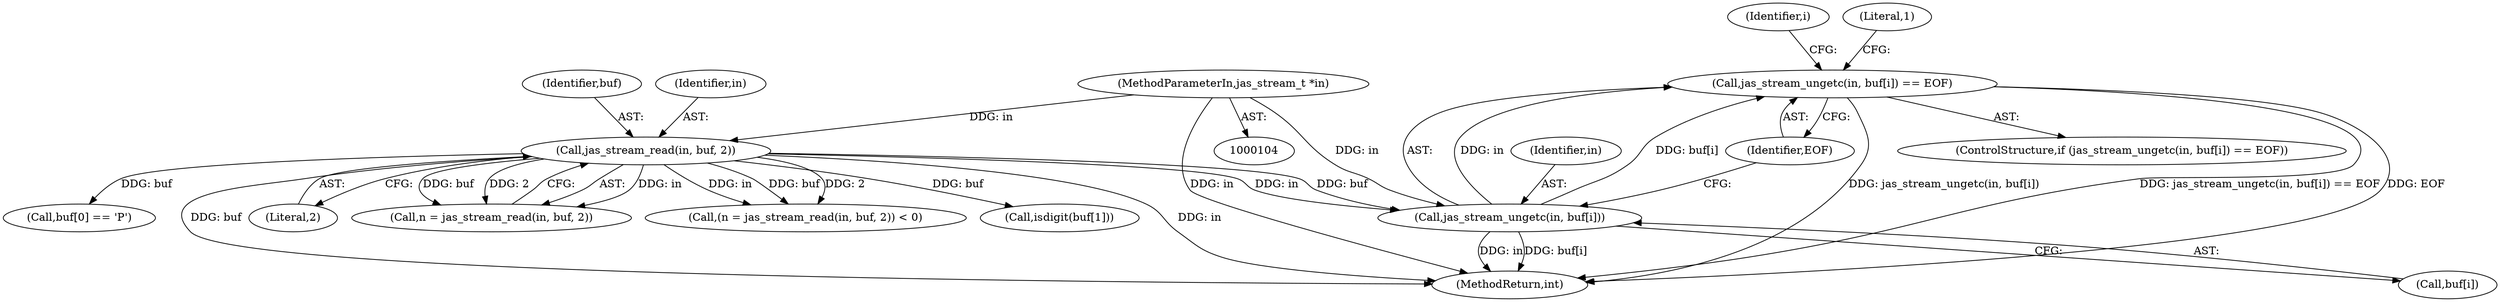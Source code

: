 digraph "0_jasper_d42b2388f7f8e0332c846675133acea151fc557a_46@API" {
"1000140" [label="(Call,jas_stream_ungetc(in, buf[i]) == EOF)"];
"1000141" [label="(Call,jas_stream_ungetc(in, buf[i]))"];
"1000118" [label="(Call,jas_stream_read(in, buf, 2))"];
"1000105" [label="(MethodParameterIn,jas_stream_t *in)"];
"1000137" [label="(Identifier,i)"];
"1000176" [label="(MethodReturn,int)"];
"1000116" [label="(Call,n = jas_stream_read(in, buf, 2))"];
"1000150" [label="(Literal,1)"];
"1000120" [label="(Identifier,buf)"];
"1000115" [label="(Call,(n = jas_stream_read(in, buf, 2)) < 0)"];
"1000166" [label="(Call,isdigit(buf[1]))"];
"1000142" [label="(Identifier,in)"];
"1000121" [label="(Literal,2)"];
"1000139" [label="(ControlStructure,if (jas_stream_ungetc(in, buf[i]) == EOF))"];
"1000119" [label="(Identifier,in)"];
"1000143" [label="(Call,buf[i])"];
"1000118" [label="(Call,jas_stream_read(in, buf, 2))"];
"1000146" [label="(Identifier,EOF)"];
"1000141" [label="(Call,jas_stream_ungetc(in, buf[i]))"];
"1000161" [label="(Call,buf[0] == 'P')"];
"1000105" [label="(MethodParameterIn,jas_stream_t *in)"];
"1000140" [label="(Call,jas_stream_ungetc(in, buf[i]) == EOF)"];
"1000140" -> "1000139"  [label="AST: "];
"1000140" -> "1000146"  [label="CFG: "];
"1000141" -> "1000140"  [label="AST: "];
"1000146" -> "1000140"  [label="AST: "];
"1000150" -> "1000140"  [label="CFG: "];
"1000137" -> "1000140"  [label="CFG: "];
"1000140" -> "1000176"  [label="DDG: jas_stream_ungetc(in, buf[i])"];
"1000140" -> "1000176"  [label="DDG: jas_stream_ungetc(in, buf[i]) == EOF"];
"1000140" -> "1000176"  [label="DDG: EOF"];
"1000141" -> "1000140"  [label="DDG: in"];
"1000141" -> "1000140"  [label="DDG: buf[i]"];
"1000141" -> "1000143"  [label="CFG: "];
"1000142" -> "1000141"  [label="AST: "];
"1000143" -> "1000141"  [label="AST: "];
"1000146" -> "1000141"  [label="CFG: "];
"1000141" -> "1000176"  [label="DDG: in"];
"1000141" -> "1000176"  [label="DDG: buf[i]"];
"1000118" -> "1000141"  [label="DDG: in"];
"1000118" -> "1000141"  [label="DDG: buf"];
"1000105" -> "1000141"  [label="DDG: in"];
"1000118" -> "1000116"  [label="AST: "];
"1000118" -> "1000121"  [label="CFG: "];
"1000119" -> "1000118"  [label="AST: "];
"1000120" -> "1000118"  [label="AST: "];
"1000121" -> "1000118"  [label="AST: "];
"1000116" -> "1000118"  [label="CFG: "];
"1000118" -> "1000176"  [label="DDG: in"];
"1000118" -> "1000176"  [label="DDG: buf"];
"1000118" -> "1000115"  [label="DDG: in"];
"1000118" -> "1000115"  [label="DDG: buf"];
"1000118" -> "1000115"  [label="DDG: 2"];
"1000118" -> "1000116"  [label="DDG: in"];
"1000118" -> "1000116"  [label="DDG: buf"];
"1000118" -> "1000116"  [label="DDG: 2"];
"1000105" -> "1000118"  [label="DDG: in"];
"1000118" -> "1000161"  [label="DDG: buf"];
"1000118" -> "1000166"  [label="DDG: buf"];
"1000105" -> "1000104"  [label="AST: "];
"1000105" -> "1000176"  [label="DDG: in"];
}
